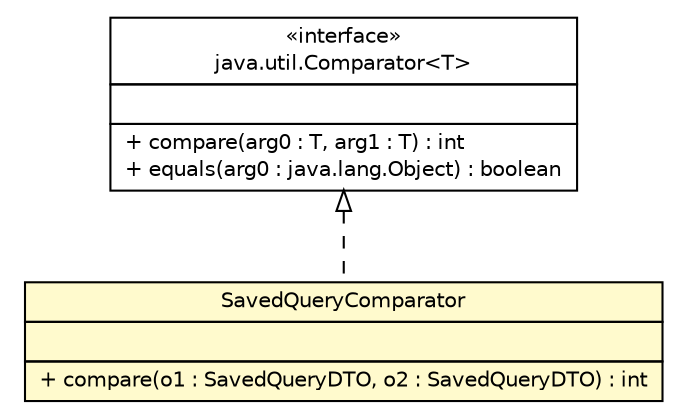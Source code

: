 #!/usr/local/bin/dot
#
# Class diagram 
# Generated by UmlGraph version 4.8 (http://www.spinellis.gr/sw/umlgraph)
#

digraph G {
	edge [fontname="Helvetica",fontsize=10,labelfontname="Helvetica",labelfontsize=10];
	node [fontname="Helvetica",fontsize=10,shape=plaintext];
	// gov.nih.nci.ncia.util.SavedQueryComparator
	c67424 [label=<<table border="0" cellborder="1" cellspacing="0" cellpadding="2" port="p" bgcolor="lemonChiffon" href="./SavedQueryComparator.html">
		<tr><td><table border="0" cellspacing="0" cellpadding="1">
			<tr><td> SavedQueryComparator </td></tr>
		</table></td></tr>
		<tr><td><table border="0" cellspacing="0" cellpadding="1">
			<tr><td align="left">  </td></tr>
		</table></td></tr>
		<tr><td><table border="0" cellspacing="0" cellpadding="1">
			<tr><td align="left"> + compare(o1 : SavedQueryDTO, o2 : SavedQueryDTO) : int </td></tr>
		</table></td></tr>
		</table>>, fontname="Helvetica", fontcolor="black", fontsize=10.0];
	//gov.nih.nci.ncia.util.SavedQueryComparator implements java.util.Comparator<T>
	c67437:p -> c67424:p [dir=back,arrowtail=empty,style=dashed];
	// java.util.Comparator<T>
	c67437 [label=<<table border="0" cellborder="1" cellspacing="0" cellpadding="2" port="p" href="http://java.sun.com/j2se/1.4.2/docs/api/java/util/Comparator.html">
		<tr><td><table border="0" cellspacing="0" cellpadding="1">
			<tr><td> &laquo;interface&raquo; </td></tr>
			<tr><td> java.util.Comparator&lt;T&gt; </td></tr>
		</table></td></tr>
		<tr><td><table border="0" cellspacing="0" cellpadding="1">
			<tr><td align="left">  </td></tr>
		</table></td></tr>
		<tr><td><table border="0" cellspacing="0" cellpadding="1">
			<tr><td align="left"> + compare(arg0 : T, arg1 : T) : int </td></tr>
			<tr><td align="left"> + equals(arg0 : java.lang.Object) : boolean </td></tr>
		</table></td></tr>
		</table>>, fontname="Helvetica", fontcolor="black", fontsize=10.0];
}

